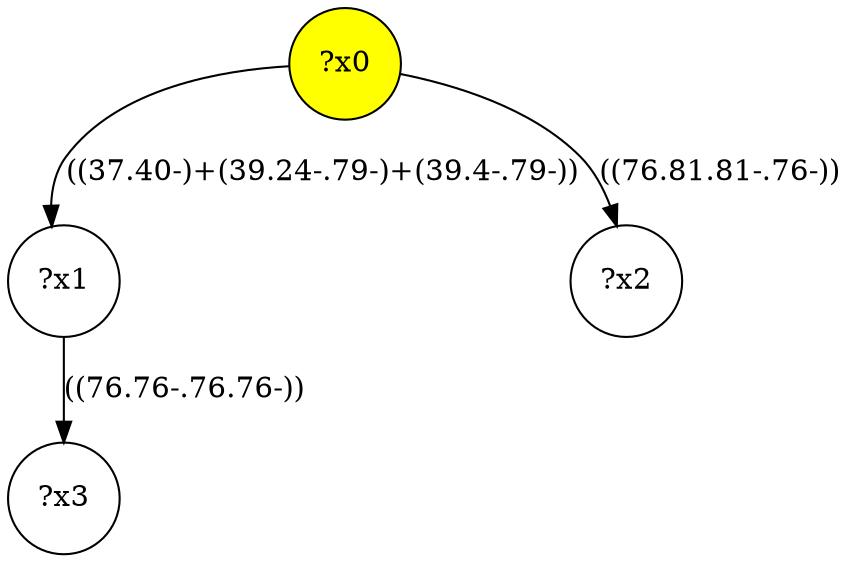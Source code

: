 digraph g {
	x0 [fillcolor="yellow", style="filled," shape=circle, label="?x0"];
	x1 [shape=circle, label="?x1"];
	x0 -> x1 [label="((37.40-)+(39.24-.79-)+(39.4-.79-))"];
	x2 [shape=circle, label="?x2"];
	x0 -> x2 [label="((76.81.81-.76-))"];
	x3 [shape=circle, label="?x3"];
	x1 -> x3 [label="((76.76-.76.76-))"];
}
